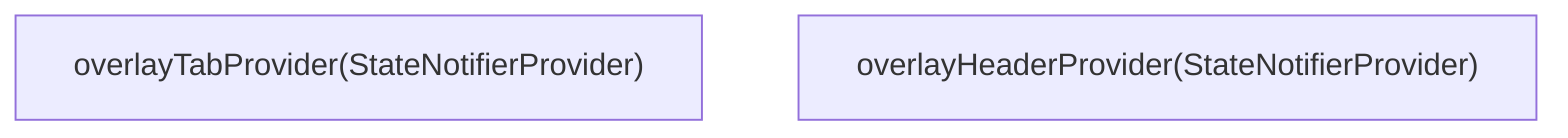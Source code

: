 %% Overlay/Tab-Provider
flowchart TD
  overlayTabProvider["overlayTabProvider(StateNotifierProvider)"]
  overlayHeaderProvider["overlayHeaderProvider(StateNotifierProvider)"]
